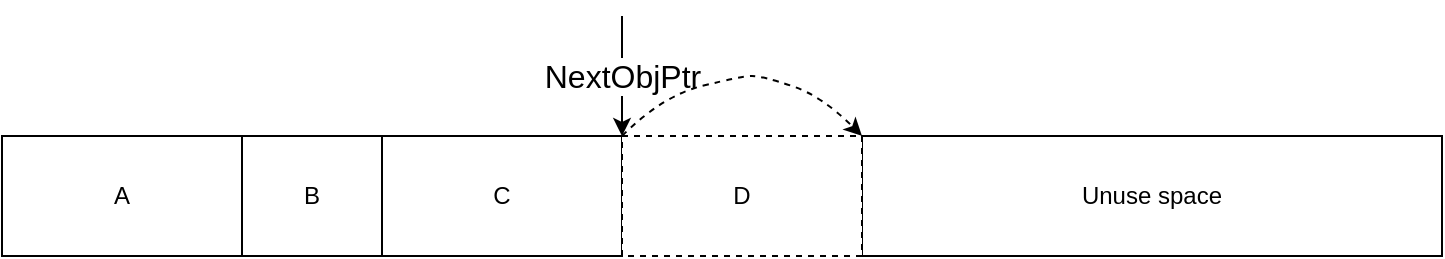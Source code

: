 <mxfile version="22.1.18" type="device">
  <diagram name="Page-1" id="fM7E2OFKwD7PNZBZJ1ds">
    <mxGraphModel dx="1434" dy="746" grid="1" gridSize="10" guides="1" tooltips="1" connect="1" arrows="1" fold="1" page="1" pageScale="1" pageWidth="850" pageHeight="1100" math="0" shadow="0">
      <root>
        <mxCell id="0" />
        <mxCell id="1" parent="0" />
        <mxCell id="bjMcMrRRtrFh9N9ymZUm-1" value="Unuse space" style="rounded=0;whiteSpace=wrap;html=1;" vertex="1" parent="1">
          <mxGeometry x="450" y="210" width="290" height="60" as="geometry" />
        </mxCell>
        <mxCell id="bjMcMrRRtrFh9N9ymZUm-2" value="A" style="rounded=0;whiteSpace=wrap;html=1;" vertex="1" parent="1">
          <mxGeometry x="20" y="210" width="120" height="60" as="geometry" />
        </mxCell>
        <mxCell id="bjMcMrRRtrFh9N9ymZUm-4" value="B" style="rounded=0;whiteSpace=wrap;html=1;" vertex="1" parent="1">
          <mxGeometry x="140" y="210" width="70" height="60" as="geometry" />
        </mxCell>
        <mxCell id="bjMcMrRRtrFh9N9ymZUm-5" value="C" style="rounded=0;whiteSpace=wrap;html=1;" vertex="1" parent="1">
          <mxGeometry x="210" y="210" width="120" height="60" as="geometry" />
        </mxCell>
        <mxCell id="bjMcMrRRtrFh9N9ymZUm-7" value="&lt;font style=&quot;font-size: 16px;&quot;&gt;NextObjPtr&lt;/font&gt;" style="endArrow=classic;html=1;rounded=0;" edge="1" parent="1">
          <mxGeometry width="50" height="50" relative="1" as="geometry">
            <mxPoint x="330" y="150" as="sourcePoint" />
            <mxPoint x="330" y="210" as="targetPoint" />
          </mxGeometry>
        </mxCell>
        <mxCell id="bjMcMrRRtrFh9N9ymZUm-8" value="D" style="rounded=0;whiteSpace=wrap;html=1;dashed=1;" vertex="1" parent="1">
          <mxGeometry x="330" y="210" width="120" height="60" as="geometry" />
        </mxCell>
        <mxCell id="bjMcMrRRtrFh9N9ymZUm-9" value="" style="curved=1;endArrow=classic;html=1;rounded=0;exitX=0;exitY=0;exitDx=0;exitDy=0;entryX=1;entryY=0;entryDx=0;entryDy=0;dashed=1;" edge="1" parent="1" source="bjMcMrRRtrFh9N9ymZUm-8" target="bjMcMrRRtrFh9N9ymZUm-8">
          <mxGeometry width="50" height="50" relative="1" as="geometry">
            <mxPoint x="390" y="170" as="sourcePoint" />
            <mxPoint x="440" y="120" as="targetPoint" />
            <Array as="points">
              <mxPoint x="350" y="190" />
              <mxPoint x="390" y="180" />
              <mxPoint x="400" y="180" />
              <mxPoint x="430" y="190" />
            </Array>
          </mxGeometry>
        </mxCell>
      </root>
    </mxGraphModel>
  </diagram>
</mxfile>
